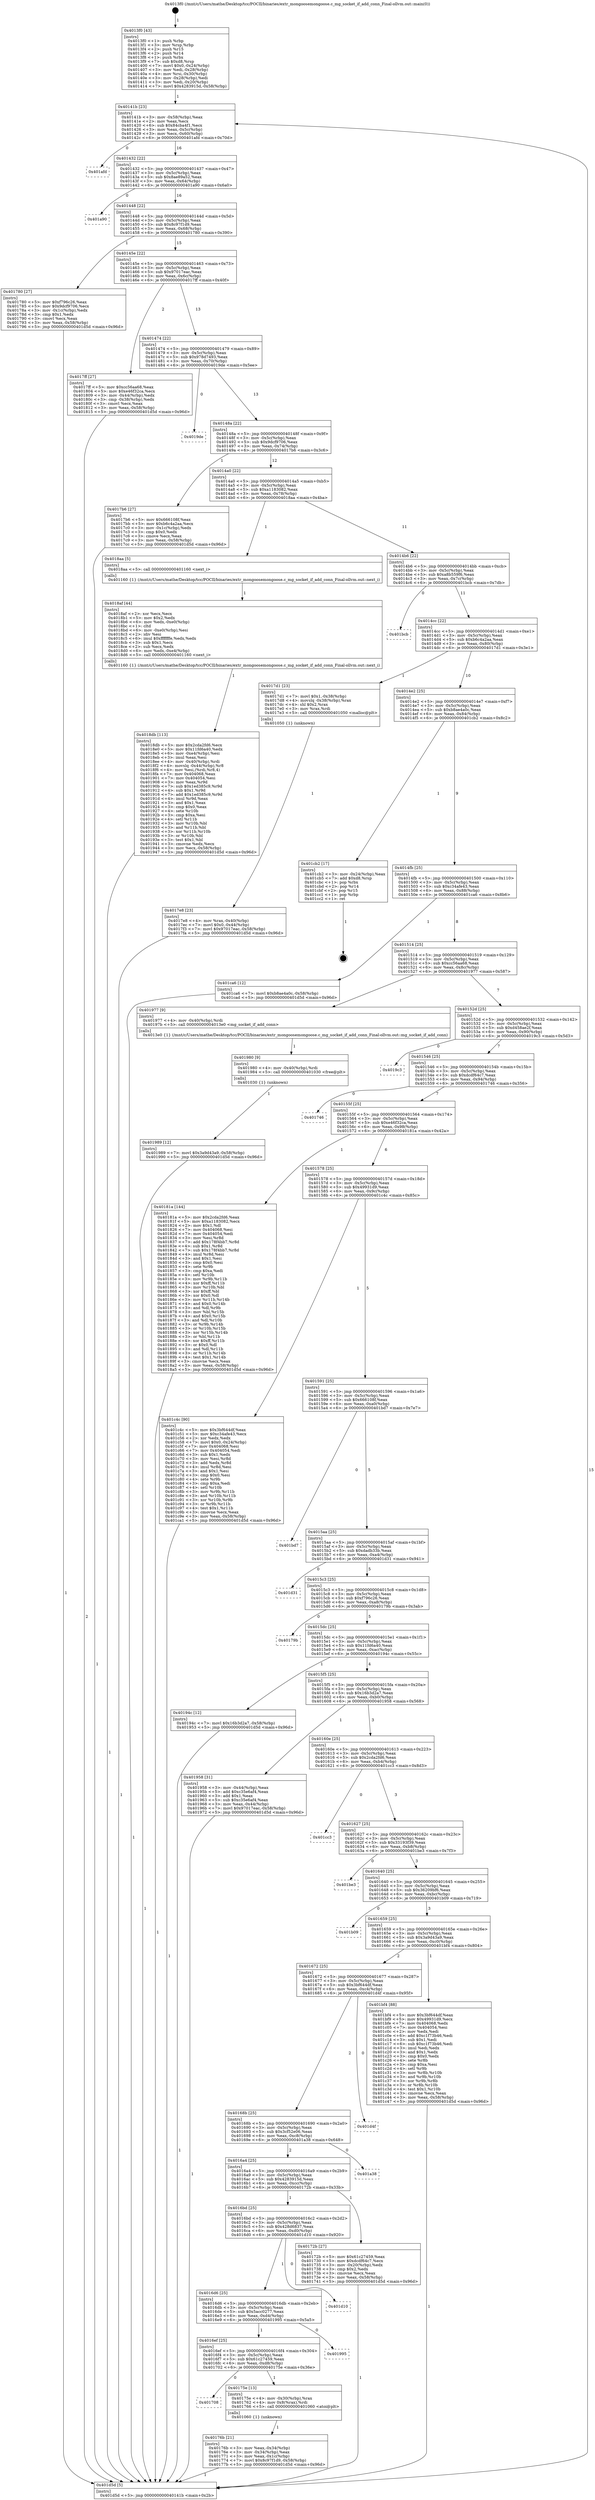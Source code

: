 digraph "0x4013f0" {
  label = "0x4013f0 (/mnt/c/Users/mathe/Desktop/tcc/POCII/binaries/extr_mongoosemongoose.c_mg_socket_if_add_conn_Final-ollvm.out::main(0))"
  labelloc = "t"
  node[shape=record]

  Entry [label="",width=0.3,height=0.3,shape=circle,fillcolor=black,style=filled]
  "0x40141b" [label="{
     0x40141b [23]\l
     | [instrs]\l
     &nbsp;&nbsp;0x40141b \<+3\>: mov -0x58(%rbp),%eax\l
     &nbsp;&nbsp;0x40141e \<+2\>: mov %eax,%ecx\l
     &nbsp;&nbsp;0x401420 \<+6\>: sub $0x84cba4f1,%ecx\l
     &nbsp;&nbsp;0x401426 \<+3\>: mov %eax,-0x5c(%rbp)\l
     &nbsp;&nbsp;0x401429 \<+3\>: mov %ecx,-0x60(%rbp)\l
     &nbsp;&nbsp;0x40142c \<+6\>: je 0000000000401afd \<main+0x70d\>\l
  }"]
  "0x401afd" [label="{
     0x401afd\l
  }", style=dashed]
  "0x401432" [label="{
     0x401432 [22]\l
     | [instrs]\l
     &nbsp;&nbsp;0x401432 \<+5\>: jmp 0000000000401437 \<main+0x47\>\l
     &nbsp;&nbsp;0x401437 \<+3\>: mov -0x5c(%rbp),%eax\l
     &nbsp;&nbsp;0x40143a \<+5\>: sub $0x8ae89a52,%eax\l
     &nbsp;&nbsp;0x40143f \<+3\>: mov %eax,-0x64(%rbp)\l
     &nbsp;&nbsp;0x401442 \<+6\>: je 0000000000401a90 \<main+0x6a0\>\l
  }"]
  Exit [label="",width=0.3,height=0.3,shape=circle,fillcolor=black,style=filled,peripheries=2]
  "0x401a90" [label="{
     0x401a90\l
  }", style=dashed]
  "0x401448" [label="{
     0x401448 [22]\l
     | [instrs]\l
     &nbsp;&nbsp;0x401448 \<+5\>: jmp 000000000040144d \<main+0x5d\>\l
     &nbsp;&nbsp;0x40144d \<+3\>: mov -0x5c(%rbp),%eax\l
     &nbsp;&nbsp;0x401450 \<+5\>: sub $0x8c97f1d9,%eax\l
     &nbsp;&nbsp;0x401455 \<+3\>: mov %eax,-0x68(%rbp)\l
     &nbsp;&nbsp;0x401458 \<+6\>: je 0000000000401780 \<main+0x390\>\l
  }"]
  "0x401989" [label="{
     0x401989 [12]\l
     | [instrs]\l
     &nbsp;&nbsp;0x401989 \<+7\>: movl $0x3a9d43a9,-0x58(%rbp)\l
     &nbsp;&nbsp;0x401990 \<+5\>: jmp 0000000000401d5d \<main+0x96d\>\l
  }"]
  "0x401780" [label="{
     0x401780 [27]\l
     | [instrs]\l
     &nbsp;&nbsp;0x401780 \<+5\>: mov $0xf796c26,%eax\l
     &nbsp;&nbsp;0x401785 \<+5\>: mov $0x9dcf9706,%ecx\l
     &nbsp;&nbsp;0x40178a \<+3\>: mov -0x1c(%rbp),%edx\l
     &nbsp;&nbsp;0x40178d \<+3\>: cmp $0x1,%edx\l
     &nbsp;&nbsp;0x401790 \<+3\>: cmovl %ecx,%eax\l
     &nbsp;&nbsp;0x401793 \<+3\>: mov %eax,-0x58(%rbp)\l
     &nbsp;&nbsp;0x401796 \<+5\>: jmp 0000000000401d5d \<main+0x96d\>\l
  }"]
  "0x40145e" [label="{
     0x40145e [22]\l
     | [instrs]\l
     &nbsp;&nbsp;0x40145e \<+5\>: jmp 0000000000401463 \<main+0x73\>\l
     &nbsp;&nbsp;0x401463 \<+3\>: mov -0x5c(%rbp),%eax\l
     &nbsp;&nbsp;0x401466 \<+5\>: sub $0x97017eac,%eax\l
     &nbsp;&nbsp;0x40146b \<+3\>: mov %eax,-0x6c(%rbp)\l
     &nbsp;&nbsp;0x40146e \<+6\>: je 00000000004017ff \<main+0x40f\>\l
  }"]
  "0x401980" [label="{
     0x401980 [9]\l
     | [instrs]\l
     &nbsp;&nbsp;0x401980 \<+4\>: mov -0x40(%rbp),%rdi\l
     &nbsp;&nbsp;0x401984 \<+5\>: call 0000000000401030 \<free@plt\>\l
     | [calls]\l
     &nbsp;&nbsp;0x401030 \{1\} (unknown)\l
  }"]
  "0x4017ff" [label="{
     0x4017ff [27]\l
     | [instrs]\l
     &nbsp;&nbsp;0x4017ff \<+5\>: mov $0xcc56aa68,%eax\l
     &nbsp;&nbsp;0x401804 \<+5\>: mov $0xe46f32ca,%ecx\l
     &nbsp;&nbsp;0x401809 \<+3\>: mov -0x44(%rbp),%edx\l
     &nbsp;&nbsp;0x40180c \<+3\>: cmp -0x38(%rbp),%edx\l
     &nbsp;&nbsp;0x40180f \<+3\>: cmovl %ecx,%eax\l
     &nbsp;&nbsp;0x401812 \<+3\>: mov %eax,-0x58(%rbp)\l
     &nbsp;&nbsp;0x401815 \<+5\>: jmp 0000000000401d5d \<main+0x96d\>\l
  }"]
  "0x401474" [label="{
     0x401474 [22]\l
     | [instrs]\l
     &nbsp;&nbsp;0x401474 \<+5\>: jmp 0000000000401479 \<main+0x89\>\l
     &nbsp;&nbsp;0x401479 \<+3\>: mov -0x5c(%rbp),%eax\l
     &nbsp;&nbsp;0x40147c \<+5\>: sub $0x978d7493,%eax\l
     &nbsp;&nbsp;0x401481 \<+3\>: mov %eax,-0x70(%rbp)\l
     &nbsp;&nbsp;0x401484 \<+6\>: je 00000000004019de \<main+0x5ee\>\l
  }"]
  "0x4018db" [label="{
     0x4018db [113]\l
     | [instrs]\l
     &nbsp;&nbsp;0x4018db \<+5\>: mov $0x2cda2fd6,%ecx\l
     &nbsp;&nbsp;0x4018e0 \<+5\>: mov $0x11fd6a40,%edx\l
     &nbsp;&nbsp;0x4018e5 \<+6\>: mov -0xe4(%rbp),%esi\l
     &nbsp;&nbsp;0x4018eb \<+3\>: imul %eax,%esi\l
     &nbsp;&nbsp;0x4018ee \<+4\>: mov -0x40(%rbp),%rdi\l
     &nbsp;&nbsp;0x4018f2 \<+4\>: movslq -0x44(%rbp),%r8\l
     &nbsp;&nbsp;0x4018f6 \<+4\>: mov %esi,(%rdi,%r8,4)\l
     &nbsp;&nbsp;0x4018fa \<+7\>: mov 0x404068,%eax\l
     &nbsp;&nbsp;0x401901 \<+7\>: mov 0x404054,%esi\l
     &nbsp;&nbsp;0x401908 \<+3\>: mov %eax,%r9d\l
     &nbsp;&nbsp;0x40190b \<+7\>: sub $0x1ed385c9,%r9d\l
     &nbsp;&nbsp;0x401912 \<+4\>: sub $0x1,%r9d\l
     &nbsp;&nbsp;0x401916 \<+7\>: add $0x1ed385c9,%r9d\l
     &nbsp;&nbsp;0x40191d \<+4\>: imul %r9d,%eax\l
     &nbsp;&nbsp;0x401921 \<+3\>: and $0x1,%eax\l
     &nbsp;&nbsp;0x401924 \<+3\>: cmp $0x0,%eax\l
     &nbsp;&nbsp;0x401927 \<+4\>: sete %r10b\l
     &nbsp;&nbsp;0x40192b \<+3\>: cmp $0xa,%esi\l
     &nbsp;&nbsp;0x40192e \<+4\>: setl %r11b\l
     &nbsp;&nbsp;0x401932 \<+3\>: mov %r10b,%bl\l
     &nbsp;&nbsp;0x401935 \<+3\>: and %r11b,%bl\l
     &nbsp;&nbsp;0x401938 \<+3\>: xor %r11b,%r10b\l
     &nbsp;&nbsp;0x40193b \<+3\>: or %r10b,%bl\l
     &nbsp;&nbsp;0x40193e \<+3\>: test $0x1,%bl\l
     &nbsp;&nbsp;0x401941 \<+3\>: cmovne %edx,%ecx\l
     &nbsp;&nbsp;0x401944 \<+3\>: mov %ecx,-0x58(%rbp)\l
     &nbsp;&nbsp;0x401947 \<+5\>: jmp 0000000000401d5d \<main+0x96d\>\l
  }"]
  "0x4019de" [label="{
     0x4019de\l
  }", style=dashed]
  "0x40148a" [label="{
     0x40148a [22]\l
     | [instrs]\l
     &nbsp;&nbsp;0x40148a \<+5\>: jmp 000000000040148f \<main+0x9f\>\l
     &nbsp;&nbsp;0x40148f \<+3\>: mov -0x5c(%rbp),%eax\l
     &nbsp;&nbsp;0x401492 \<+5\>: sub $0x9dcf9706,%eax\l
     &nbsp;&nbsp;0x401497 \<+3\>: mov %eax,-0x74(%rbp)\l
     &nbsp;&nbsp;0x40149a \<+6\>: je 00000000004017b6 \<main+0x3c6\>\l
  }"]
  "0x4018af" [label="{
     0x4018af [44]\l
     | [instrs]\l
     &nbsp;&nbsp;0x4018af \<+2\>: xor %ecx,%ecx\l
     &nbsp;&nbsp;0x4018b1 \<+5\>: mov $0x2,%edx\l
     &nbsp;&nbsp;0x4018b6 \<+6\>: mov %edx,-0xe0(%rbp)\l
     &nbsp;&nbsp;0x4018bc \<+1\>: cltd\l
     &nbsp;&nbsp;0x4018bd \<+6\>: mov -0xe0(%rbp),%esi\l
     &nbsp;&nbsp;0x4018c3 \<+2\>: idiv %esi\l
     &nbsp;&nbsp;0x4018c5 \<+6\>: imul $0xfffffffe,%edx,%edx\l
     &nbsp;&nbsp;0x4018cb \<+3\>: sub $0x1,%ecx\l
     &nbsp;&nbsp;0x4018ce \<+2\>: sub %ecx,%edx\l
     &nbsp;&nbsp;0x4018d0 \<+6\>: mov %edx,-0xe4(%rbp)\l
     &nbsp;&nbsp;0x4018d6 \<+5\>: call 0000000000401160 \<next_i\>\l
     | [calls]\l
     &nbsp;&nbsp;0x401160 \{1\} (/mnt/c/Users/mathe/Desktop/tcc/POCII/binaries/extr_mongoosemongoose.c_mg_socket_if_add_conn_Final-ollvm.out::next_i)\l
  }"]
  "0x4017b6" [label="{
     0x4017b6 [27]\l
     | [instrs]\l
     &nbsp;&nbsp;0x4017b6 \<+5\>: mov $0x666108f,%eax\l
     &nbsp;&nbsp;0x4017bb \<+5\>: mov $0xb6c4a2aa,%ecx\l
     &nbsp;&nbsp;0x4017c0 \<+3\>: mov -0x1c(%rbp),%edx\l
     &nbsp;&nbsp;0x4017c3 \<+3\>: cmp $0x0,%edx\l
     &nbsp;&nbsp;0x4017c6 \<+3\>: cmove %ecx,%eax\l
     &nbsp;&nbsp;0x4017c9 \<+3\>: mov %eax,-0x58(%rbp)\l
     &nbsp;&nbsp;0x4017cc \<+5\>: jmp 0000000000401d5d \<main+0x96d\>\l
  }"]
  "0x4014a0" [label="{
     0x4014a0 [22]\l
     | [instrs]\l
     &nbsp;&nbsp;0x4014a0 \<+5\>: jmp 00000000004014a5 \<main+0xb5\>\l
     &nbsp;&nbsp;0x4014a5 \<+3\>: mov -0x5c(%rbp),%eax\l
     &nbsp;&nbsp;0x4014a8 \<+5\>: sub $0xa1183082,%eax\l
     &nbsp;&nbsp;0x4014ad \<+3\>: mov %eax,-0x78(%rbp)\l
     &nbsp;&nbsp;0x4014b0 \<+6\>: je 00000000004018aa \<main+0x4ba\>\l
  }"]
  "0x4017e8" [label="{
     0x4017e8 [23]\l
     | [instrs]\l
     &nbsp;&nbsp;0x4017e8 \<+4\>: mov %rax,-0x40(%rbp)\l
     &nbsp;&nbsp;0x4017ec \<+7\>: movl $0x0,-0x44(%rbp)\l
     &nbsp;&nbsp;0x4017f3 \<+7\>: movl $0x97017eac,-0x58(%rbp)\l
     &nbsp;&nbsp;0x4017fa \<+5\>: jmp 0000000000401d5d \<main+0x96d\>\l
  }"]
  "0x4018aa" [label="{
     0x4018aa [5]\l
     | [instrs]\l
     &nbsp;&nbsp;0x4018aa \<+5\>: call 0000000000401160 \<next_i\>\l
     | [calls]\l
     &nbsp;&nbsp;0x401160 \{1\} (/mnt/c/Users/mathe/Desktop/tcc/POCII/binaries/extr_mongoosemongoose.c_mg_socket_if_add_conn_Final-ollvm.out::next_i)\l
  }"]
  "0x4014b6" [label="{
     0x4014b6 [22]\l
     | [instrs]\l
     &nbsp;&nbsp;0x4014b6 \<+5\>: jmp 00000000004014bb \<main+0xcb\>\l
     &nbsp;&nbsp;0x4014bb \<+3\>: mov -0x5c(%rbp),%eax\l
     &nbsp;&nbsp;0x4014be \<+5\>: sub $0xa8b559f6,%eax\l
     &nbsp;&nbsp;0x4014c3 \<+3\>: mov %eax,-0x7c(%rbp)\l
     &nbsp;&nbsp;0x4014c6 \<+6\>: je 0000000000401bcb \<main+0x7db\>\l
  }"]
  "0x40176b" [label="{
     0x40176b [21]\l
     | [instrs]\l
     &nbsp;&nbsp;0x40176b \<+3\>: mov %eax,-0x34(%rbp)\l
     &nbsp;&nbsp;0x40176e \<+3\>: mov -0x34(%rbp),%eax\l
     &nbsp;&nbsp;0x401771 \<+3\>: mov %eax,-0x1c(%rbp)\l
     &nbsp;&nbsp;0x401774 \<+7\>: movl $0x8c97f1d9,-0x58(%rbp)\l
     &nbsp;&nbsp;0x40177b \<+5\>: jmp 0000000000401d5d \<main+0x96d\>\l
  }"]
  "0x401bcb" [label="{
     0x401bcb\l
  }", style=dashed]
  "0x4014cc" [label="{
     0x4014cc [22]\l
     | [instrs]\l
     &nbsp;&nbsp;0x4014cc \<+5\>: jmp 00000000004014d1 \<main+0xe1\>\l
     &nbsp;&nbsp;0x4014d1 \<+3\>: mov -0x5c(%rbp),%eax\l
     &nbsp;&nbsp;0x4014d4 \<+5\>: sub $0xb6c4a2aa,%eax\l
     &nbsp;&nbsp;0x4014d9 \<+3\>: mov %eax,-0x80(%rbp)\l
     &nbsp;&nbsp;0x4014dc \<+6\>: je 00000000004017d1 \<main+0x3e1\>\l
  }"]
  "0x401708" [label="{
     0x401708\l
  }", style=dashed]
  "0x4017d1" [label="{
     0x4017d1 [23]\l
     | [instrs]\l
     &nbsp;&nbsp;0x4017d1 \<+7\>: movl $0x1,-0x38(%rbp)\l
     &nbsp;&nbsp;0x4017d8 \<+4\>: movslq -0x38(%rbp),%rax\l
     &nbsp;&nbsp;0x4017dc \<+4\>: shl $0x2,%rax\l
     &nbsp;&nbsp;0x4017e0 \<+3\>: mov %rax,%rdi\l
     &nbsp;&nbsp;0x4017e3 \<+5\>: call 0000000000401050 \<malloc@plt\>\l
     | [calls]\l
     &nbsp;&nbsp;0x401050 \{1\} (unknown)\l
  }"]
  "0x4014e2" [label="{
     0x4014e2 [25]\l
     | [instrs]\l
     &nbsp;&nbsp;0x4014e2 \<+5\>: jmp 00000000004014e7 \<main+0xf7\>\l
     &nbsp;&nbsp;0x4014e7 \<+3\>: mov -0x5c(%rbp),%eax\l
     &nbsp;&nbsp;0x4014ea \<+5\>: sub $0xb8ae4a0c,%eax\l
     &nbsp;&nbsp;0x4014ef \<+6\>: mov %eax,-0x84(%rbp)\l
     &nbsp;&nbsp;0x4014f5 \<+6\>: je 0000000000401cb2 \<main+0x8c2\>\l
  }"]
  "0x40175e" [label="{
     0x40175e [13]\l
     | [instrs]\l
     &nbsp;&nbsp;0x40175e \<+4\>: mov -0x30(%rbp),%rax\l
     &nbsp;&nbsp;0x401762 \<+4\>: mov 0x8(%rax),%rdi\l
     &nbsp;&nbsp;0x401766 \<+5\>: call 0000000000401060 \<atoi@plt\>\l
     | [calls]\l
     &nbsp;&nbsp;0x401060 \{1\} (unknown)\l
  }"]
  "0x401cb2" [label="{
     0x401cb2 [17]\l
     | [instrs]\l
     &nbsp;&nbsp;0x401cb2 \<+3\>: mov -0x24(%rbp),%eax\l
     &nbsp;&nbsp;0x401cb5 \<+7\>: add $0xd8,%rsp\l
     &nbsp;&nbsp;0x401cbc \<+1\>: pop %rbx\l
     &nbsp;&nbsp;0x401cbd \<+2\>: pop %r14\l
     &nbsp;&nbsp;0x401cbf \<+2\>: pop %r15\l
     &nbsp;&nbsp;0x401cc1 \<+1\>: pop %rbp\l
     &nbsp;&nbsp;0x401cc2 \<+1\>: ret\l
  }"]
  "0x4014fb" [label="{
     0x4014fb [25]\l
     | [instrs]\l
     &nbsp;&nbsp;0x4014fb \<+5\>: jmp 0000000000401500 \<main+0x110\>\l
     &nbsp;&nbsp;0x401500 \<+3\>: mov -0x5c(%rbp),%eax\l
     &nbsp;&nbsp;0x401503 \<+5\>: sub $0xc34afe43,%eax\l
     &nbsp;&nbsp;0x401508 \<+6\>: mov %eax,-0x88(%rbp)\l
     &nbsp;&nbsp;0x40150e \<+6\>: je 0000000000401ca6 \<main+0x8b6\>\l
  }"]
  "0x4016ef" [label="{
     0x4016ef [25]\l
     | [instrs]\l
     &nbsp;&nbsp;0x4016ef \<+5\>: jmp 00000000004016f4 \<main+0x304\>\l
     &nbsp;&nbsp;0x4016f4 \<+3\>: mov -0x5c(%rbp),%eax\l
     &nbsp;&nbsp;0x4016f7 \<+5\>: sub $0x61c27459,%eax\l
     &nbsp;&nbsp;0x4016fc \<+6\>: mov %eax,-0xd8(%rbp)\l
     &nbsp;&nbsp;0x401702 \<+6\>: je 000000000040175e \<main+0x36e\>\l
  }"]
  "0x401ca6" [label="{
     0x401ca6 [12]\l
     | [instrs]\l
     &nbsp;&nbsp;0x401ca6 \<+7\>: movl $0xb8ae4a0c,-0x58(%rbp)\l
     &nbsp;&nbsp;0x401cad \<+5\>: jmp 0000000000401d5d \<main+0x96d\>\l
  }"]
  "0x401514" [label="{
     0x401514 [25]\l
     | [instrs]\l
     &nbsp;&nbsp;0x401514 \<+5\>: jmp 0000000000401519 \<main+0x129\>\l
     &nbsp;&nbsp;0x401519 \<+3\>: mov -0x5c(%rbp),%eax\l
     &nbsp;&nbsp;0x40151c \<+5\>: sub $0xcc56aa68,%eax\l
     &nbsp;&nbsp;0x401521 \<+6\>: mov %eax,-0x8c(%rbp)\l
     &nbsp;&nbsp;0x401527 \<+6\>: je 0000000000401977 \<main+0x587\>\l
  }"]
  "0x401995" [label="{
     0x401995\l
  }", style=dashed]
  "0x401977" [label="{
     0x401977 [9]\l
     | [instrs]\l
     &nbsp;&nbsp;0x401977 \<+4\>: mov -0x40(%rbp),%rdi\l
     &nbsp;&nbsp;0x40197b \<+5\>: call 00000000004013e0 \<mg_socket_if_add_conn\>\l
     | [calls]\l
     &nbsp;&nbsp;0x4013e0 \{1\} (/mnt/c/Users/mathe/Desktop/tcc/POCII/binaries/extr_mongoosemongoose.c_mg_socket_if_add_conn_Final-ollvm.out::mg_socket_if_add_conn)\l
  }"]
  "0x40152d" [label="{
     0x40152d [25]\l
     | [instrs]\l
     &nbsp;&nbsp;0x40152d \<+5\>: jmp 0000000000401532 \<main+0x142\>\l
     &nbsp;&nbsp;0x401532 \<+3\>: mov -0x5c(%rbp),%eax\l
     &nbsp;&nbsp;0x401535 \<+5\>: sub $0xd458ae2f,%eax\l
     &nbsp;&nbsp;0x40153a \<+6\>: mov %eax,-0x90(%rbp)\l
     &nbsp;&nbsp;0x401540 \<+6\>: je 00000000004019c3 \<main+0x5d3\>\l
  }"]
  "0x4016d6" [label="{
     0x4016d6 [25]\l
     | [instrs]\l
     &nbsp;&nbsp;0x4016d6 \<+5\>: jmp 00000000004016db \<main+0x2eb\>\l
     &nbsp;&nbsp;0x4016db \<+3\>: mov -0x5c(%rbp),%eax\l
     &nbsp;&nbsp;0x4016de \<+5\>: sub $0x5acc0277,%eax\l
     &nbsp;&nbsp;0x4016e3 \<+6\>: mov %eax,-0xd4(%rbp)\l
     &nbsp;&nbsp;0x4016e9 \<+6\>: je 0000000000401995 \<main+0x5a5\>\l
  }"]
  "0x4019c3" [label="{
     0x4019c3\l
  }", style=dashed]
  "0x401546" [label="{
     0x401546 [25]\l
     | [instrs]\l
     &nbsp;&nbsp;0x401546 \<+5\>: jmp 000000000040154b \<main+0x15b\>\l
     &nbsp;&nbsp;0x40154b \<+3\>: mov -0x5c(%rbp),%eax\l
     &nbsp;&nbsp;0x40154e \<+5\>: sub $0xdcdf64c7,%eax\l
     &nbsp;&nbsp;0x401553 \<+6\>: mov %eax,-0x94(%rbp)\l
     &nbsp;&nbsp;0x401559 \<+6\>: je 0000000000401746 \<main+0x356\>\l
  }"]
  "0x401d10" [label="{
     0x401d10\l
  }", style=dashed]
  "0x401746" [label="{
     0x401746\l
  }", style=dashed]
  "0x40155f" [label="{
     0x40155f [25]\l
     | [instrs]\l
     &nbsp;&nbsp;0x40155f \<+5\>: jmp 0000000000401564 \<main+0x174\>\l
     &nbsp;&nbsp;0x401564 \<+3\>: mov -0x5c(%rbp),%eax\l
     &nbsp;&nbsp;0x401567 \<+5\>: sub $0xe46f32ca,%eax\l
     &nbsp;&nbsp;0x40156c \<+6\>: mov %eax,-0x98(%rbp)\l
     &nbsp;&nbsp;0x401572 \<+6\>: je 000000000040181a \<main+0x42a\>\l
  }"]
  "0x4013f0" [label="{
     0x4013f0 [43]\l
     | [instrs]\l
     &nbsp;&nbsp;0x4013f0 \<+1\>: push %rbp\l
     &nbsp;&nbsp;0x4013f1 \<+3\>: mov %rsp,%rbp\l
     &nbsp;&nbsp;0x4013f4 \<+2\>: push %r15\l
     &nbsp;&nbsp;0x4013f6 \<+2\>: push %r14\l
     &nbsp;&nbsp;0x4013f8 \<+1\>: push %rbx\l
     &nbsp;&nbsp;0x4013f9 \<+7\>: sub $0xd8,%rsp\l
     &nbsp;&nbsp;0x401400 \<+7\>: movl $0x0,-0x24(%rbp)\l
     &nbsp;&nbsp;0x401407 \<+3\>: mov %edi,-0x28(%rbp)\l
     &nbsp;&nbsp;0x40140a \<+4\>: mov %rsi,-0x30(%rbp)\l
     &nbsp;&nbsp;0x40140e \<+3\>: mov -0x28(%rbp),%edi\l
     &nbsp;&nbsp;0x401411 \<+3\>: mov %edi,-0x20(%rbp)\l
     &nbsp;&nbsp;0x401414 \<+7\>: movl $0x4283915d,-0x58(%rbp)\l
  }"]
  "0x40181a" [label="{
     0x40181a [144]\l
     | [instrs]\l
     &nbsp;&nbsp;0x40181a \<+5\>: mov $0x2cda2fd6,%eax\l
     &nbsp;&nbsp;0x40181f \<+5\>: mov $0xa1183082,%ecx\l
     &nbsp;&nbsp;0x401824 \<+2\>: mov $0x1,%dl\l
     &nbsp;&nbsp;0x401826 \<+7\>: mov 0x404068,%esi\l
     &nbsp;&nbsp;0x40182d \<+7\>: mov 0x404054,%edi\l
     &nbsp;&nbsp;0x401834 \<+3\>: mov %esi,%r8d\l
     &nbsp;&nbsp;0x401837 \<+7\>: add $0x178f4bb7,%r8d\l
     &nbsp;&nbsp;0x40183e \<+4\>: sub $0x1,%r8d\l
     &nbsp;&nbsp;0x401842 \<+7\>: sub $0x178f4bb7,%r8d\l
     &nbsp;&nbsp;0x401849 \<+4\>: imul %r8d,%esi\l
     &nbsp;&nbsp;0x40184d \<+3\>: and $0x1,%esi\l
     &nbsp;&nbsp;0x401850 \<+3\>: cmp $0x0,%esi\l
     &nbsp;&nbsp;0x401853 \<+4\>: sete %r9b\l
     &nbsp;&nbsp;0x401857 \<+3\>: cmp $0xa,%edi\l
     &nbsp;&nbsp;0x40185a \<+4\>: setl %r10b\l
     &nbsp;&nbsp;0x40185e \<+3\>: mov %r9b,%r11b\l
     &nbsp;&nbsp;0x401861 \<+4\>: xor $0xff,%r11b\l
     &nbsp;&nbsp;0x401865 \<+3\>: mov %r10b,%bl\l
     &nbsp;&nbsp;0x401868 \<+3\>: xor $0xff,%bl\l
     &nbsp;&nbsp;0x40186b \<+3\>: xor $0x0,%dl\l
     &nbsp;&nbsp;0x40186e \<+3\>: mov %r11b,%r14b\l
     &nbsp;&nbsp;0x401871 \<+4\>: and $0x0,%r14b\l
     &nbsp;&nbsp;0x401875 \<+3\>: and %dl,%r9b\l
     &nbsp;&nbsp;0x401878 \<+3\>: mov %bl,%r15b\l
     &nbsp;&nbsp;0x40187b \<+4\>: and $0x0,%r15b\l
     &nbsp;&nbsp;0x40187f \<+3\>: and %dl,%r10b\l
     &nbsp;&nbsp;0x401882 \<+3\>: or %r9b,%r14b\l
     &nbsp;&nbsp;0x401885 \<+3\>: or %r10b,%r15b\l
     &nbsp;&nbsp;0x401888 \<+3\>: xor %r15b,%r14b\l
     &nbsp;&nbsp;0x40188b \<+3\>: or %bl,%r11b\l
     &nbsp;&nbsp;0x40188e \<+4\>: xor $0xff,%r11b\l
     &nbsp;&nbsp;0x401892 \<+3\>: or $0x0,%dl\l
     &nbsp;&nbsp;0x401895 \<+3\>: and %dl,%r11b\l
     &nbsp;&nbsp;0x401898 \<+3\>: or %r11b,%r14b\l
     &nbsp;&nbsp;0x40189b \<+4\>: test $0x1,%r14b\l
     &nbsp;&nbsp;0x40189f \<+3\>: cmovne %ecx,%eax\l
     &nbsp;&nbsp;0x4018a2 \<+3\>: mov %eax,-0x58(%rbp)\l
     &nbsp;&nbsp;0x4018a5 \<+5\>: jmp 0000000000401d5d \<main+0x96d\>\l
  }"]
  "0x401578" [label="{
     0x401578 [25]\l
     | [instrs]\l
     &nbsp;&nbsp;0x401578 \<+5\>: jmp 000000000040157d \<main+0x18d\>\l
     &nbsp;&nbsp;0x40157d \<+3\>: mov -0x5c(%rbp),%eax\l
     &nbsp;&nbsp;0x401580 \<+5\>: sub $0x49931d9,%eax\l
     &nbsp;&nbsp;0x401585 \<+6\>: mov %eax,-0x9c(%rbp)\l
     &nbsp;&nbsp;0x40158b \<+6\>: je 0000000000401c4c \<main+0x85c\>\l
  }"]
  "0x401d5d" [label="{
     0x401d5d [5]\l
     | [instrs]\l
     &nbsp;&nbsp;0x401d5d \<+5\>: jmp 000000000040141b \<main+0x2b\>\l
  }"]
  "0x401c4c" [label="{
     0x401c4c [90]\l
     | [instrs]\l
     &nbsp;&nbsp;0x401c4c \<+5\>: mov $0x3bf644df,%eax\l
     &nbsp;&nbsp;0x401c51 \<+5\>: mov $0xc34afe43,%ecx\l
     &nbsp;&nbsp;0x401c56 \<+2\>: xor %edx,%edx\l
     &nbsp;&nbsp;0x401c58 \<+7\>: movl $0x0,-0x24(%rbp)\l
     &nbsp;&nbsp;0x401c5f \<+7\>: mov 0x404068,%esi\l
     &nbsp;&nbsp;0x401c66 \<+7\>: mov 0x404054,%edi\l
     &nbsp;&nbsp;0x401c6d \<+3\>: sub $0x1,%edx\l
     &nbsp;&nbsp;0x401c70 \<+3\>: mov %esi,%r8d\l
     &nbsp;&nbsp;0x401c73 \<+3\>: add %edx,%r8d\l
     &nbsp;&nbsp;0x401c76 \<+4\>: imul %r8d,%esi\l
     &nbsp;&nbsp;0x401c7a \<+3\>: and $0x1,%esi\l
     &nbsp;&nbsp;0x401c7d \<+3\>: cmp $0x0,%esi\l
     &nbsp;&nbsp;0x401c80 \<+4\>: sete %r9b\l
     &nbsp;&nbsp;0x401c84 \<+3\>: cmp $0xa,%edi\l
     &nbsp;&nbsp;0x401c87 \<+4\>: setl %r10b\l
     &nbsp;&nbsp;0x401c8b \<+3\>: mov %r9b,%r11b\l
     &nbsp;&nbsp;0x401c8e \<+3\>: and %r10b,%r11b\l
     &nbsp;&nbsp;0x401c91 \<+3\>: xor %r10b,%r9b\l
     &nbsp;&nbsp;0x401c94 \<+3\>: or %r9b,%r11b\l
     &nbsp;&nbsp;0x401c97 \<+4\>: test $0x1,%r11b\l
     &nbsp;&nbsp;0x401c9b \<+3\>: cmovne %ecx,%eax\l
     &nbsp;&nbsp;0x401c9e \<+3\>: mov %eax,-0x58(%rbp)\l
     &nbsp;&nbsp;0x401ca1 \<+5\>: jmp 0000000000401d5d \<main+0x96d\>\l
  }"]
  "0x401591" [label="{
     0x401591 [25]\l
     | [instrs]\l
     &nbsp;&nbsp;0x401591 \<+5\>: jmp 0000000000401596 \<main+0x1a6\>\l
     &nbsp;&nbsp;0x401596 \<+3\>: mov -0x5c(%rbp),%eax\l
     &nbsp;&nbsp;0x401599 \<+5\>: sub $0x666108f,%eax\l
     &nbsp;&nbsp;0x40159e \<+6\>: mov %eax,-0xa0(%rbp)\l
     &nbsp;&nbsp;0x4015a4 \<+6\>: je 0000000000401bd7 \<main+0x7e7\>\l
  }"]
  "0x4016bd" [label="{
     0x4016bd [25]\l
     | [instrs]\l
     &nbsp;&nbsp;0x4016bd \<+5\>: jmp 00000000004016c2 \<main+0x2d2\>\l
     &nbsp;&nbsp;0x4016c2 \<+3\>: mov -0x5c(%rbp),%eax\l
     &nbsp;&nbsp;0x4016c5 \<+5\>: sub $0x428d6837,%eax\l
     &nbsp;&nbsp;0x4016ca \<+6\>: mov %eax,-0xd0(%rbp)\l
     &nbsp;&nbsp;0x4016d0 \<+6\>: je 0000000000401d10 \<main+0x920\>\l
  }"]
  "0x401bd7" [label="{
     0x401bd7\l
  }", style=dashed]
  "0x4015aa" [label="{
     0x4015aa [25]\l
     | [instrs]\l
     &nbsp;&nbsp;0x4015aa \<+5\>: jmp 00000000004015af \<main+0x1bf\>\l
     &nbsp;&nbsp;0x4015af \<+3\>: mov -0x5c(%rbp),%eax\l
     &nbsp;&nbsp;0x4015b2 \<+5\>: sub $0xdadb33b,%eax\l
     &nbsp;&nbsp;0x4015b7 \<+6\>: mov %eax,-0xa4(%rbp)\l
     &nbsp;&nbsp;0x4015bd \<+6\>: je 0000000000401d31 \<main+0x941\>\l
  }"]
  "0x40172b" [label="{
     0x40172b [27]\l
     | [instrs]\l
     &nbsp;&nbsp;0x40172b \<+5\>: mov $0x61c27459,%eax\l
     &nbsp;&nbsp;0x401730 \<+5\>: mov $0xdcdf64c7,%ecx\l
     &nbsp;&nbsp;0x401735 \<+3\>: mov -0x20(%rbp),%edx\l
     &nbsp;&nbsp;0x401738 \<+3\>: cmp $0x2,%edx\l
     &nbsp;&nbsp;0x40173b \<+3\>: cmovne %ecx,%eax\l
     &nbsp;&nbsp;0x40173e \<+3\>: mov %eax,-0x58(%rbp)\l
     &nbsp;&nbsp;0x401741 \<+5\>: jmp 0000000000401d5d \<main+0x96d\>\l
  }"]
  "0x401d31" [label="{
     0x401d31\l
  }", style=dashed]
  "0x4015c3" [label="{
     0x4015c3 [25]\l
     | [instrs]\l
     &nbsp;&nbsp;0x4015c3 \<+5\>: jmp 00000000004015c8 \<main+0x1d8\>\l
     &nbsp;&nbsp;0x4015c8 \<+3\>: mov -0x5c(%rbp),%eax\l
     &nbsp;&nbsp;0x4015cb \<+5\>: sub $0xf796c26,%eax\l
     &nbsp;&nbsp;0x4015d0 \<+6\>: mov %eax,-0xa8(%rbp)\l
     &nbsp;&nbsp;0x4015d6 \<+6\>: je 000000000040179b \<main+0x3ab\>\l
  }"]
  "0x4016a4" [label="{
     0x4016a4 [25]\l
     | [instrs]\l
     &nbsp;&nbsp;0x4016a4 \<+5\>: jmp 00000000004016a9 \<main+0x2b9\>\l
     &nbsp;&nbsp;0x4016a9 \<+3\>: mov -0x5c(%rbp),%eax\l
     &nbsp;&nbsp;0x4016ac \<+5\>: sub $0x4283915d,%eax\l
     &nbsp;&nbsp;0x4016b1 \<+6\>: mov %eax,-0xcc(%rbp)\l
     &nbsp;&nbsp;0x4016b7 \<+6\>: je 000000000040172b \<main+0x33b\>\l
  }"]
  "0x40179b" [label="{
     0x40179b\l
  }", style=dashed]
  "0x4015dc" [label="{
     0x4015dc [25]\l
     | [instrs]\l
     &nbsp;&nbsp;0x4015dc \<+5\>: jmp 00000000004015e1 \<main+0x1f1\>\l
     &nbsp;&nbsp;0x4015e1 \<+3\>: mov -0x5c(%rbp),%eax\l
     &nbsp;&nbsp;0x4015e4 \<+5\>: sub $0x11fd6a40,%eax\l
     &nbsp;&nbsp;0x4015e9 \<+6\>: mov %eax,-0xac(%rbp)\l
     &nbsp;&nbsp;0x4015ef \<+6\>: je 000000000040194c \<main+0x55c\>\l
  }"]
  "0x401a38" [label="{
     0x401a38\l
  }", style=dashed]
  "0x40194c" [label="{
     0x40194c [12]\l
     | [instrs]\l
     &nbsp;&nbsp;0x40194c \<+7\>: movl $0x16b3d2a7,-0x58(%rbp)\l
     &nbsp;&nbsp;0x401953 \<+5\>: jmp 0000000000401d5d \<main+0x96d\>\l
  }"]
  "0x4015f5" [label="{
     0x4015f5 [25]\l
     | [instrs]\l
     &nbsp;&nbsp;0x4015f5 \<+5\>: jmp 00000000004015fa \<main+0x20a\>\l
     &nbsp;&nbsp;0x4015fa \<+3\>: mov -0x5c(%rbp),%eax\l
     &nbsp;&nbsp;0x4015fd \<+5\>: sub $0x16b3d2a7,%eax\l
     &nbsp;&nbsp;0x401602 \<+6\>: mov %eax,-0xb0(%rbp)\l
     &nbsp;&nbsp;0x401608 \<+6\>: je 0000000000401958 \<main+0x568\>\l
  }"]
  "0x40168b" [label="{
     0x40168b [25]\l
     | [instrs]\l
     &nbsp;&nbsp;0x40168b \<+5\>: jmp 0000000000401690 \<main+0x2a0\>\l
     &nbsp;&nbsp;0x401690 \<+3\>: mov -0x5c(%rbp),%eax\l
     &nbsp;&nbsp;0x401693 \<+5\>: sub $0x3cf52e06,%eax\l
     &nbsp;&nbsp;0x401698 \<+6\>: mov %eax,-0xc8(%rbp)\l
     &nbsp;&nbsp;0x40169e \<+6\>: je 0000000000401a38 \<main+0x648\>\l
  }"]
  "0x401958" [label="{
     0x401958 [31]\l
     | [instrs]\l
     &nbsp;&nbsp;0x401958 \<+3\>: mov -0x44(%rbp),%eax\l
     &nbsp;&nbsp;0x40195b \<+5\>: add $0xc35e6af4,%eax\l
     &nbsp;&nbsp;0x401960 \<+3\>: add $0x1,%eax\l
     &nbsp;&nbsp;0x401963 \<+5\>: sub $0xc35e6af4,%eax\l
     &nbsp;&nbsp;0x401968 \<+3\>: mov %eax,-0x44(%rbp)\l
     &nbsp;&nbsp;0x40196b \<+7\>: movl $0x97017eac,-0x58(%rbp)\l
     &nbsp;&nbsp;0x401972 \<+5\>: jmp 0000000000401d5d \<main+0x96d\>\l
  }"]
  "0x40160e" [label="{
     0x40160e [25]\l
     | [instrs]\l
     &nbsp;&nbsp;0x40160e \<+5\>: jmp 0000000000401613 \<main+0x223\>\l
     &nbsp;&nbsp;0x401613 \<+3\>: mov -0x5c(%rbp),%eax\l
     &nbsp;&nbsp;0x401616 \<+5\>: sub $0x2cda2fd6,%eax\l
     &nbsp;&nbsp;0x40161b \<+6\>: mov %eax,-0xb4(%rbp)\l
     &nbsp;&nbsp;0x401621 \<+6\>: je 0000000000401cc3 \<main+0x8d3\>\l
  }"]
  "0x401d4f" [label="{
     0x401d4f\l
  }", style=dashed]
  "0x401cc3" [label="{
     0x401cc3\l
  }", style=dashed]
  "0x401627" [label="{
     0x401627 [25]\l
     | [instrs]\l
     &nbsp;&nbsp;0x401627 \<+5\>: jmp 000000000040162c \<main+0x23c\>\l
     &nbsp;&nbsp;0x40162c \<+3\>: mov -0x5c(%rbp),%eax\l
     &nbsp;&nbsp;0x40162f \<+5\>: sub $0x33193f39,%eax\l
     &nbsp;&nbsp;0x401634 \<+6\>: mov %eax,-0xb8(%rbp)\l
     &nbsp;&nbsp;0x40163a \<+6\>: je 0000000000401be3 \<main+0x7f3\>\l
  }"]
  "0x401672" [label="{
     0x401672 [25]\l
     | [instrs]\l
     &nbsp;&nbsp;0x401672 \<+5\>: jmp 0000000000401677 \<main+0x287\>\l
     &nbsp;&nbsp;0x401677 \<+3\>: mov -0x5c(%rbp),%eax\l
     &nbsp;&nbsp;0x40167a \<+5\>: sub $0x3bf644df,%eax\l
     &nbsp;&nbsp;0x40167f \<+6\>: mov %eax,-0xc4(%rbp)\l
     &nbsp;&nbsp;0x401685 \<+6\>: je 0000000000401d4f \<main+0x95f\>\l
  }"]
  "0x401be3" [label="{
     0x401be3\l
  }", style=dashed]
  "0x401640" [label="{
     0x401640 [25]\l
     | [instrs]\l
     &nbsp;&nbsp;0x401640 \<+5\>: jmp 0000000000401645 \<main+0x255\>\l
     &nbsp;&nbsp;0x401645 \<+3\>: mov -0x5c(%rbp),%eax\l
     &nbsp;&nbsp;0x401648 \<+5\>: sub $0x36209bf6,%eax\l
     &nbsp;&nbsp;0x40164d \<+6\>: mov %eax,-0xbc(%rbp)\l
     &nbsp;&nbsp;0x401653 \<+6\>: je 0000000000401b09 \<main+0x719\>\l
  }"]
  "0x401bf4" [label="{
     0x401bf4 [88]\l
     | [instrs]\l
     &nbsp;&nbsp;0x401bf4 \<+5\>: mov $0x3bf644df,%eax\l
     &nbsp;&nbsp;0x401bf9 \<+5\>: mov $0x49931d9,%ecx\l
     &nbsp;&nbsp;0x401bfe \<+7\>: mov 0x404068,%edx\l
     &nbsp;&nbsp;0x401c05 \<+7\>: mov 0x404054,%esi\l
     &nbsp;&nbsp;0x401c0c \<+2\>: mov %edx,%edi\l
     &nbsp;&nbsp;0x401c0e \<+6\>: add $0xc1f73b46,%edi\l
     &nbsp;&nbsp;0x401c14 \<+3\>: sub $0x1,%edi\l
     &nbsp;&nbsp;0x401c17 \<+6\>: sub $0xc1f73b46,%edi\l
     &nbsp;&nbsp;0x401c1d \<+3\>: imul %edi,%edx\l
     &nbsp;&nbsp;0x401c20 \<+3\>: and $0x1,%edx\l
     &nbsp;&nbsp;0x401c23 \<+3\>: cmp $0x0,%edx\l
     &nbsp;&nbsp;0x401c26 \<+4\>: sete %r8b\l
     &nbsp;&nbsp;0x401c2a \<+3\>: cmp $0xa,%esi\l
     &nbsp;&nbsp;0x401c2d \<+4\>: setl %r9b\l
     &nbsp;&nbsp;0x401c31 \<+3\>: mov %r8b,%r10b\l
     &nbsp;&nbsp;0x401c34 \<+3\>: and %r9b,%r10b\l
     &nbsp;&nbsp;0x401c37 \<+3\>: xor %r9b,%r8b\l
     &nbsp;&nbsp;0x401c3a \<+3\>: or %r8b,%r10b\l
     &nbsp;&nbsp;0x401c3d \<+4\>: test $0x1,%r10b\l
     &nbsp;&nbsp;0x401c41 \<+3\>: cmovne %ecx,%eax\l
     &nbsp;&nbsp;0x401c44 \<+3\>: mov %eax,-0x58(%rbp)\l
     &nbsp;&nbsp;0x401c47 \<+5\>: jmp 0000000000401d5d \<main+0x96d\>\l
  }"]
  "0x401b09" [label="{
     0x401b09\l
  }", style=dashed]
  "0x401659" [label="{
     0x401659 [25]\l
     | [instrs]\l
     &nbsp;&nbsp;0x401659 \<+5\>: jmp 000000000040165e \<main+0x26e\>\l
     &nbsp;&nbsp;0x40165e \<+3\>: mov -0x5c(%rbp),%eax\l
     &nbsp;&nbsp;0x401661 \<+5\>: sub $0x3a9d43a9,%eax\l
     &nbsp;&nbsp;0x401666 \<+6\>: mov %eax,-0xc0(%rbp)\l
     &nbsp;&nbsp;0x40166c \<+6\>: je 0000000000401bf4 \<main+0x804\>\l
  }"]
  Entry -> "0x4013f0" [label=" 1"]
  "0x40141b" -> "0x401afd" [label=" 0"]
  "0x40141b" -> "0x401432" [label=" 16"]
  "0x401cb2" -> Exit [label=" 1"]
  "0x401432" -> "0x401a90" [label=" 0"]
  "0x401432" -> "0x401448" [label=" 16"]
  "0x401ca6" -> "0x401d5d" [label=" 1"]
  "0x401448" -> "0x401780" [label=" 1"]
  "0x401448" -> "0x40145e" [label=" 15"]
  "0x401c4c" -> "0x401d5d" [label=" 1"]
  "0x40145e" -> "0x4017ff" [label=" 2"]
  "0x40145e" -> "0x401474" [label=" 13"]
  "0x401bf4" -> "0x401d5d" [label=" 1"]
  "0x401474" -> "0x4019de" [label=" 0"]
  "0x401474" -> "0x40148a" [label=" 13"]
  "0x401989" -> "0x401d5d" [label=" 1"]
  "0x40148a" -> "0x4017b6" [label=" 1"]
  "0x40148a" -> "0x4014a0" [label=" 12"]
  "0x401980" -> "0x401989" [label=" 1"]
  "0x4014a0" -> "0x4018aa" [label=" 1"]
  "0x4014a0" -> "0x4014b6" [label=" 11"]
  "0x401977" -> "0x401980" [label=" 1"]
  "0x4014b6" -> "0x401bcb" [label=" 0"]
  "0x4014b6" -> "0x4014cc" [label=" 11"]
  "0x401958" -> "0x401d5d" [label=" 1"]
  "0x4014cc" -> "0x4017d1" [label=" 1"]
  "0x4014cc" -> "0x4014e2" [label=" 10"]
  "0x40194c" -> "0x401d5d" [label=" 1"]
  "0x4014e2" -> "0x401cb2" [label=" 1"]
  "0x4014e2" -> "0x4014fb" [label=" 9"]
  "0x4018db" -> "0x401d5d" [label=" 1"]
  "0x4014fb" -> "0x401ca6" [label=" 1"]
  "0x4014fb" -> "0x401514" [label=" 8"]
  "0x4018aa" -> "0x4018af" [label=" 1"]
  "0x401514" -> "0x401977" [label=" 1"]
  "0x401514" -> "0x40152d" [label=" 7"]
  "0x40181a" -> "0x401d5d" [label=" 1"]
  "0x40152d" -> "0x4019c3" [label=" 0"]
  "0x40152d" -> "0x401546" [label=" 7"]
  "0x4017e8" -> "0x401d5d" [label=" 1"]
  "0x401546" -> "0x401746" [label=" 0"]
  "0x401546" -> "0x40155f" [label=" 7"]
  "0x4017d1" -> "0x4017e8" [label=" 1"]
  "0x40155f" -> "0x40181a" [label=" 1"]
  "0x40155f" -> "0x401578" [label=" 6"]
  "0x401780" -> "0x401d5d" [label=" 1"]
  "0x401578" -> "0x401c4c" [label=" 1"]
  "0x401578" -> "0x401591" [label=" 5"]
  "0x40176b" -> "0x401d5d" [label=" 1"]
  "0x401591" -> "0x401bd7" [label=" 0"]
  "0x401591" -> "0x4015aa" [label=" 5"]
  "0x40175e" -> "0x40176b" [label=" 1"]
  "0x4015aa" -> "0x401d31" [label=" 0"]
  "0x4015aa" -> "0x4015c3" [label=" 5"]
  "0x4016ef" -> "0x401708" [label=" 0"]
  "0x4015c3" -> "0x40179b" [label=" 0"]
  "0x4015c3" -> "0x4015dc" [label=" 5"]
  "0x4018af" -> "0x4018db" [label=" 1"]
  "0x4015dc" -> "0x40194c" [label=" 1"]
  "0x4015dc" -> "0x4015f5" [label=" 4"]
  "0x4016d6" -> "0x4016ef" [label=" 1"]
  "0x4015f5" -> "0x401958" [label=" 1"]
  "0x4015f5" -> "0x40160e" [label=" 3"]
  "0x4017ff" -> "0x401d5d" [label=" 2"]
  "0x40160e" -> "0x401cc3" [label=" 0"]
  "0x40160e" -> "0x401627" [label=" 3"]
  "0x4016bd" -> "0x4016d6" [label=" 1"]
  "0x401627" -> "0x401be3" [label=" 0"]
  "0x401627" -> "0x401640" [label=" 3"]
  "0x4017b6" -> "0x401d5d" [label=" 1"]
  "0x401640" -> "0x401b09" [label=" 0"]
  "0x401640" -> "0x401659" [label=" 3"]
  "0x401d5d" -> "0x40141b" [label=" 15"]
  "0x401659" -> "0x401bf4" [label=" 1"]
  "0x401659" -> "0x401672" [label=" 2"]
  "0x4016bd" -> "0x401d10" [label=" 0"]
  "0x401672" -> "0x401d4f" [label=" 0"]
  "0x401672" -> "0x40168b" [label=" 2"]
  "0x4016d6" -> "0x401995" [label=" 0"]
  "0x40168b" -> "0x401a38" [label=" 0"]
  "0x40168b" -> "0x4016a4" [label=" 2"]
  "0x4016ef" -> "0x40175e" [label=" 1"]
  "0x4016a4" -> "0x40172b" [label=" 1"]
  "0x4016a4" -> "0x4016bd" [label=" 1"]
  "0x40172b" -> "0x401d5d" [label=" 1"]
  "0x4013f0" -> "0x40141b" [label=" 1"]
}
